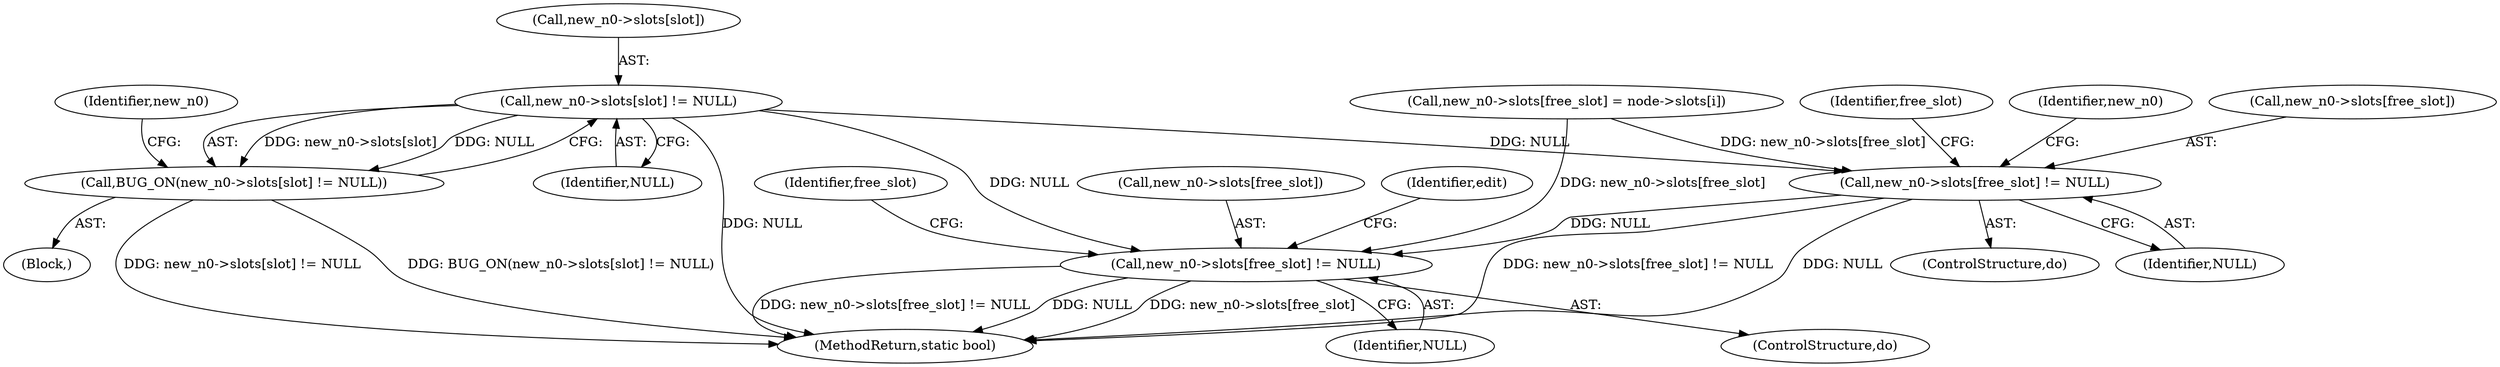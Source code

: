 digraph "0_linux_ea6789980fdaa610d7eb63602c746bf6ec70cd2b@array" {
"1000572" [label="(Call,new_n0->slots[slot] != NULL)"];
"1000571" [label="(Call,BUG_ON(new_n0->slots[slot] != NULL))"];
"1000643" [label="(Call,new_n0->slots[free_slot] != NULL)"];
"1000678" [label="(Call,new_n0->slots[free_slot] != NULL)"];
"1000572" [label="(Call,new_n0->slots[slot] != NULL)"];
"1000677" [label="(Identifier,free_slot)"];
"1000674" [label="(ControlStructure,do)"];
"1000571" [label="(Call,BUG_ON(new_n0->slots[slot] != NULL))"];
"1000642" [label="(Identifier,free_slot)"];
"1000653" [label="(Identifier,new_n0)"];
"1000639" [label="(ControlStructure,do)"];
"1000573" [label="(Call,new_n0->slots[slot])"];
"1000678" [label="(Call,new_n0->slots[free_slot] != NULL)"];
"1000684" [label="(Identifier,NULL)"];
"1000578" [label="(Identifier,NULL)"];
"1000644" [label="(Call,new_n0->slots[free_slot])"];
"1000649" [label="(Identifier,NULL)"];
"1000650" [label="(Call,new_n0->slots[free_slot] = node->slots[i])"];
"1000121" [label="(Block,)"];
"1000643" [label="(Call,new_n0->slots[free_slot] != NULL)"];
"1000679" [label="(Call,new_n0->slots[free_slot])"];
"1000582" [label="(Identifier,new_n0)"];
"1000687" [label="(Identifier,edit)"];
"1001112" [label="(MethodReturn,static bool)"];
"1000572" -> "1000571"  [label="AST: "];
"1000572" -> "1000578"  [label="CFG: "];
"1000573" -> "1000572"  [label="AST: "];
"1000578" -> "1000572"  [label="AST: "];
"1000571" -> "1000572"  [label="CFG: "];
"1000572" -> "1001112"  [label="DDG: NULL"];
"1000572" -> "1000571"  [label="DDG: new_n0->slots[slot]"];
"1000572" -> "1000571"  [label="DDG: NULL"];
"1000572" -> "1000643"  [label="DDG: NULL"];
"1000572" -> "1000678"  [label="DDG: NULL"];
"1000571" -> "1000121"  [label="AST: "];
"1000582" -> "1000571"  [label="CFG: "];
"1000571" -> "1001112"  [label="DDG: BUG_ON(new_n0->slots[slot] != NULL)"];
"1000571" -> "1001112"  [label="DDG: new_n0->slots[slot] != NULL"];
"1000643" -> "1000639"  [label="AST: "];
"1000643" -> "1000649"  [label="CFG: "];
"1000644" -> "1000643"  [label="AST: "];
"1000649" -> "1000643"  [label="AST: "];
"1000642" -> "1000643"  [label="CFG: "];
"1000653" -> "1000643"  [label="CFG: "];
"1000643" -> "1001112"  [label="DDG: new_n0->slots[free_slot] != NULL"];
"1000643" -> "1001112"  [label="DDG: NULL"];
"1000650" -> "1000643"  [label="DDG: new_n0->slots[free_slot]"];
"1000643" -> "1000678"  [label="DDG: NULL"];
"1000678" -> "1000674"  [label="AST: "];
"1000678" -> "1000684"  [label="CFG: "];
"1000679" -> "1000678"  [label="AST: "];
"1000684" -> "1000678"  [label="AST: "];
"1000677" -> "1000678"  [label="CFG: "];
"1000687" -> "1000678"  [label="CFG: "];
"1000678" -> "1001112"  [label="DDG: new_n0->slots[free_slot] != NULL"];
"1000678" -> "1001112"  [label="DDG: NULL"];
"1000678" -> "1001112"  [label="DDG: new_n0->slots[free_slot]"];
"1000650" -> "1000678"  [label="DDG: new_n0->slots[free_slot]"];
}
